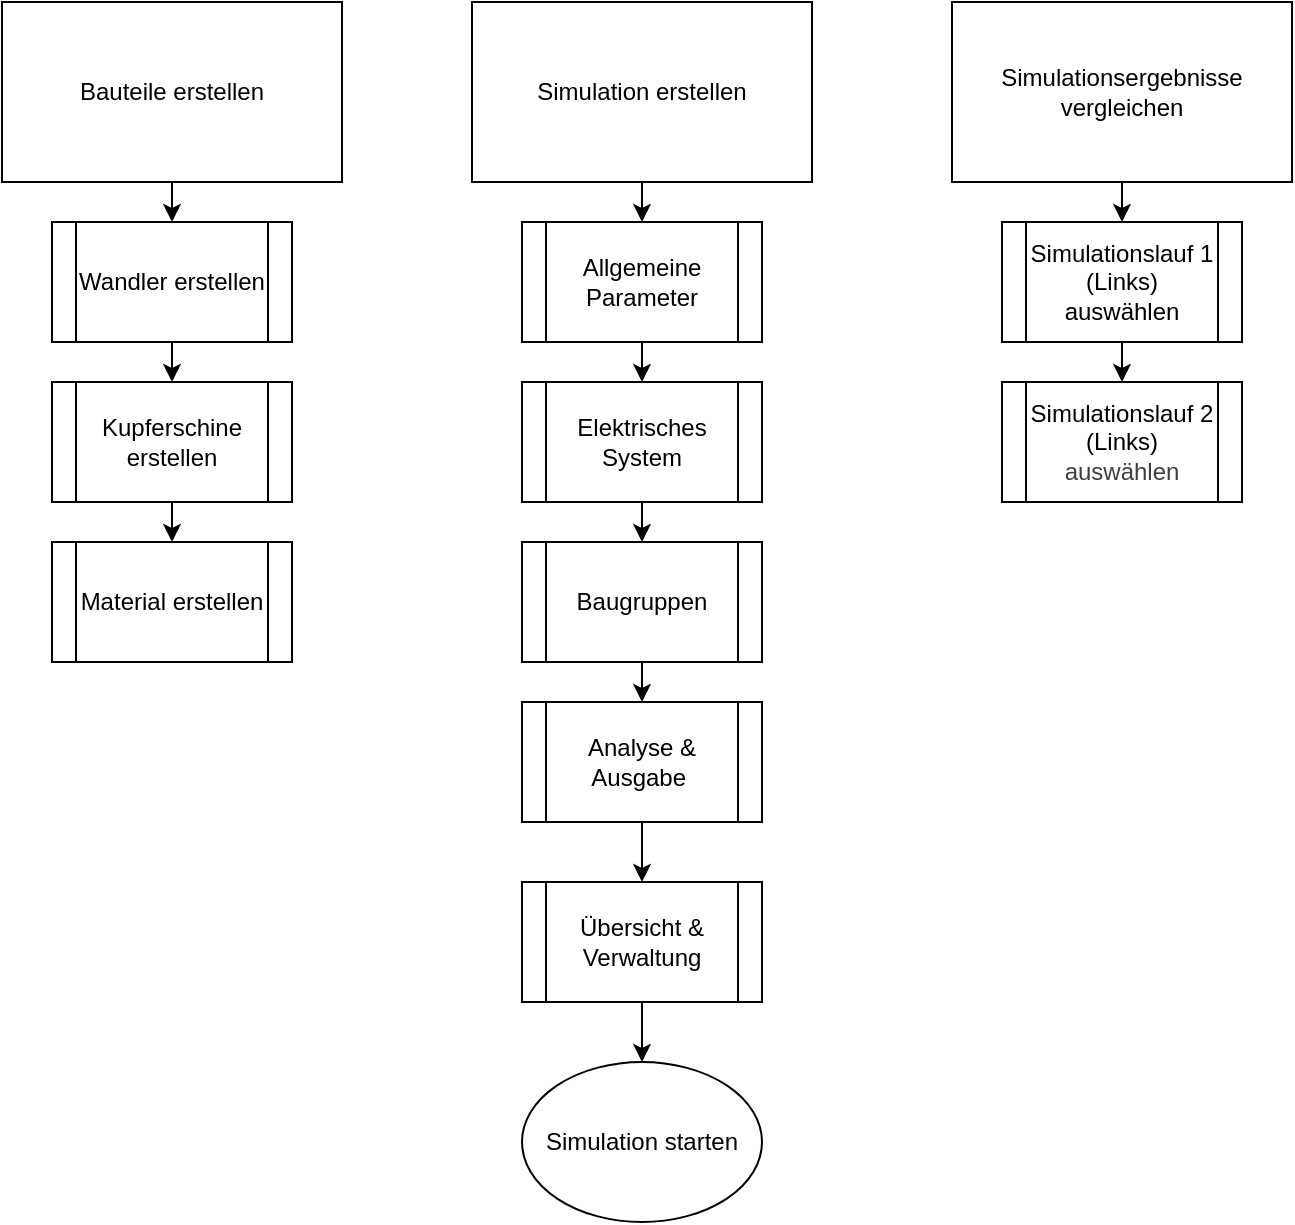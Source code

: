 <mxfile>
    <diagram id="RWedXibKm3kGhyGW5yhm" name="Seite-1">
        <mxGraphModel dx="500" dy="776" grid="1" gridSize="10" guides="1" tooltips="1" connect="1" arrows="1" fold="1" page="1" pageScale="1" pageWidth="2339" pageHeight="3300" math="0" shadow="0">
            <root>
                <mxCell id="0"/>
                <mxCell id="1" parent="0"/>
                <mxCell id="8" value="" style="edgeStyle=none;html=1;" edge="1" parent="1" source="6" target="7">
                    <mxGeometry relative="1" as="geometry"/>
                </mxCell>
                <mxCell id="4" value="Bauteile erstellen" style="rounded=0;whiteSpace=wrap;html=1;" vertex="1" parent="1">
                    <mxGeometry x="280" y="40" width="170" height="90" as="geometry"/>
                </mxCell>
                <mxCell id="11" value="" style="edgeStyle=none;html=1;" edge="1" parent="1" source="7" target="10">
                    <mxGeometry relative="1" as="geometry"/>
                </mxCell>
                <mxCell id="7" value="Kupferschine erstellen" style="shape=process;whiteSpace=wrap;html=1;backgroundOutline=1;" vertex="1" parent="1">
                    <mxGeometry x="305" y="230" width="120" height="60" as="geometry"/>
                </mxCell>
                <mxCell id="9" value="" style="edgeStyle=none;html=1;" edge="1" parent="1" source="4" target="6">
                    <mxGeometry relative="1" as="geometry">
                        <mxPoint x="365" y="130" as="sourcePoint"/>
                        <mxPoint x="365" y="230" as="targetPoint"/>
                    </mxGeometry>
                </mxCell>
                <mxCell id="6" value="Wandler erstellen" style="shape=process;whiteSpace=wrap;html=1;backgroundOutline=1;" vertex="1" parent="1">
                    <mxGeometry x="305" y="150" width="120" height="60" as="geometry"/>
                </mxCell>
                <mxCell id="10" value="Material erstellen" style="shape=process;whiteSpace=wrap;html=1;backgroundOutline=1;" vertex="1" parent="1">
                    <mxGeometry x="305" y="310" width="120" height="60" as="geometry"/>
                </mxCell>
                <mxCell id="14" value="" style="edgeStyle=none;html=1;entryX=0.5;entryY=0;entryDx=0;entryDy=0;" edge="1" parent="1" source="12" target="15">
                    <mxGeometry relative="1" as="geometry">
                        <mxPoint x="600" y="150" as="targetPoint"/>
                    </mxGeometry>
                </mxCell>
                <mxCell id="12" value="Simulation erstellen" style="rounded=0;whiteSpace=wrap;html=1;" vertex="1" parent="1">
                    <mxGeometry x="515" y="40" width="170" height="90" as="geometry"/>
                </mxCell>
                <mxCell id="19" value="" style="edgeStyle=none;html=1;" edge="1" parent="1" source="15">
                    <mxGeometry relative="1" as="geometry">
                        <mxPoint x="600" y="230" as="targetPoint"/>
                    </mxGeometry>
                </mxCell>
                <mxCell id="15" value="Allgemeine Parameter" style="shape=process;whiteSpace=wrap;html=1;backgroundOutline=1;" vertex="1" parent="1">
                    <mxGeometry x="540" y="150" width="120" height="60" as="geometry"/>
                </mxCell>
                <mxCell id="22" value="" style="edgeStyle=none;html=1;" edge="1" parent="1" source="20" target="21">
                    <mxGeometry relative="1" as="geometry"/>
                </mxCell>
                <mxCell id="20" value="Elektrisches System" style="shape=process;whiteSpace=wrap;html=1;backgroundOutline=1;" vertex="1" parent="1">
                    <mxGeometry x="540" y="230" width="120" height="60" as="geometry"/>
                </mxCell>
                <mxCell id="24" value="" style="edgeStyle=none;html=1;" edge="1" parent="1" source="21">
                    <mxGeometry relative="1" as="geometry">
                        <mxPoint x="600" y="390" as="targetPoint"/>
                    </mxGeometry>
                </mxCell>
                <mxCell id="21" value="Baugruppen" style="shape=process;whiteSpace=wrap;html=1;backgroundOutline=1;" vertex="1" parent="1">
                    <mxGeometry x="540" y="310" width="120" height="60" as="geometry"/>
                </mxCell>
                <mxCell id="26" value="" style="edgeStyle=none;html=1;" edge="1" parent="1" target="25">
                    <mxGeometry relative="1" as="geometry">
                        <mxPoint x="600" y="450" as="sourcePoint"/>
                    </mxGeometry>
                </mxCell>
                <mxCell id="28" value="" style="edgeStyle=none;html=1;" edge="1" parent="1" source="25" target="27">
                    <mxGeometry relative="1" as="geometry"/>
                </mxCell>
                <mxCell id="25" value="Analyse &amp;amp; Ausgabe&amp;nbsp;" style="shape=process;whiteSpace=wrap;html=1;backgroundOutline=1;" vertex="1" parent="1">
                    <mxGeometry x="540" y="390" width="120" height="60" as="geometry"/>
                </mxCell>
                <mxCell id="30" value="" style="edgeStyle=none;html=1;" edge="1" parent="1" source="27" target="29">
                    <mxGeometry relative="1" as="geometry"/>
                </mxCell>
                <mxCell id="27" value="Übersicht &amp;amp; Verwaltung" style="shape=process;whiteSpace=wrap;html=1;backgroundOutline=1;" vertex="1" parent="1">
                    <mxGeometry x="540" y="480" width="120" height="60" as="geometry"/>
                </mxCell>
                <mxCell id="29" value="Simulation starten" style="ellipse;whiteSpace=wrap;html=1;" vertex="1" parent="1">
                    <mxGeometry x="540" y="570" width="120" height="80" as="geometry"/>
                </mxCell>
                <mxCell id="32" value="" style="edgeStyle=none;html=1;entryX=0.5;entryY=0;entryDx=0;entryDy=0;" edge="1" parent="1" source="33" target="34">
                    <mxGeometry relative="1" as="geometry">
                        <mxPoint x="610" y="160" as="targetPoint"/>
                    </mxGeometry>
                </mxCell>
                <mxCell id="33" value="Simulationsergebnisse vergleichen" style="rounded=0;whiteSpace=wrap;html=1;" vertex="1" parent="1">
                    <mxGeometry x="755" y="40" width="170" height="90" as="geometry"/>
                </mxCell>
                <mxCell id="36" style="edgeStyle=none;html=1;" edge="1" parent="1" source="34" target="35">
                    <mxGeometry relative="1" as="geometry"/>
                </mxCell>
                <mxCell id="34" value="Simulationslauf 1 (Links)&lt;div&gt;auswählen&lt;/div&gt;" style="shape=process;whiteSpace=wrap;html=1;backgroundOutline=1;" vertex="1" parent="1">
                    <mxGeometry x="780" y="150" width="120" height="60" as="geometry"/>
                </mxCell>
                <mxCell id="35" value="&lt;span style=&quot;color: rgb(0, 0, 0);&quot;&gt;Simulationslauf 2 (Links)&lt;/span&gt;&lt;div style=&quot;color: rgb(63, 63, 63); scrollbar-color: rgb(226, 226, 226) rgb(251, 251, 251);&quot;&gt;auswählen&lt;/div&gt;" style="shape=process;whiteSpace=wrap;html=1;backgroundOutline=1;" vertex="1" parent="1">
                    <mxGeometry x="780" y="230" width="120" height="60" as="geometry"/>
                </mxCell>
            </root>
        </mxGraphModel>
    </diagram>
</mxfile>